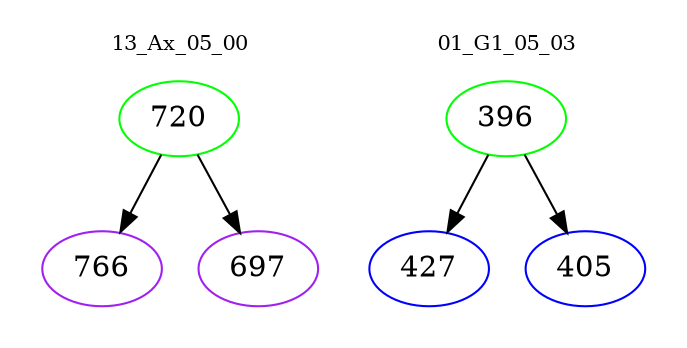 digraph{
subgraph cluster_0 {
color = white
label = "13_Ax_05_00";
fontsize=10;
T0_720 [label="720", color="green"]
T0_720 -> T0_766 [color="black"]
T0_766 [label="766", color="purple"]
T0_720 -> T0_697 [color="black"]
T0_697 [label="697", color="purple"]
}
subgraph cluster_1 {
color = white
label = "01_G1_05_03";
fontsize=10;
T1_396 [label="396", color="green"]
T1_396 -> T1_427 [color="black"]
T1_427 [label="427", color="blue"]
T1_396 -> T1_405 [color="black"]
T1_405 [label="405", color="blue"]
}
}
